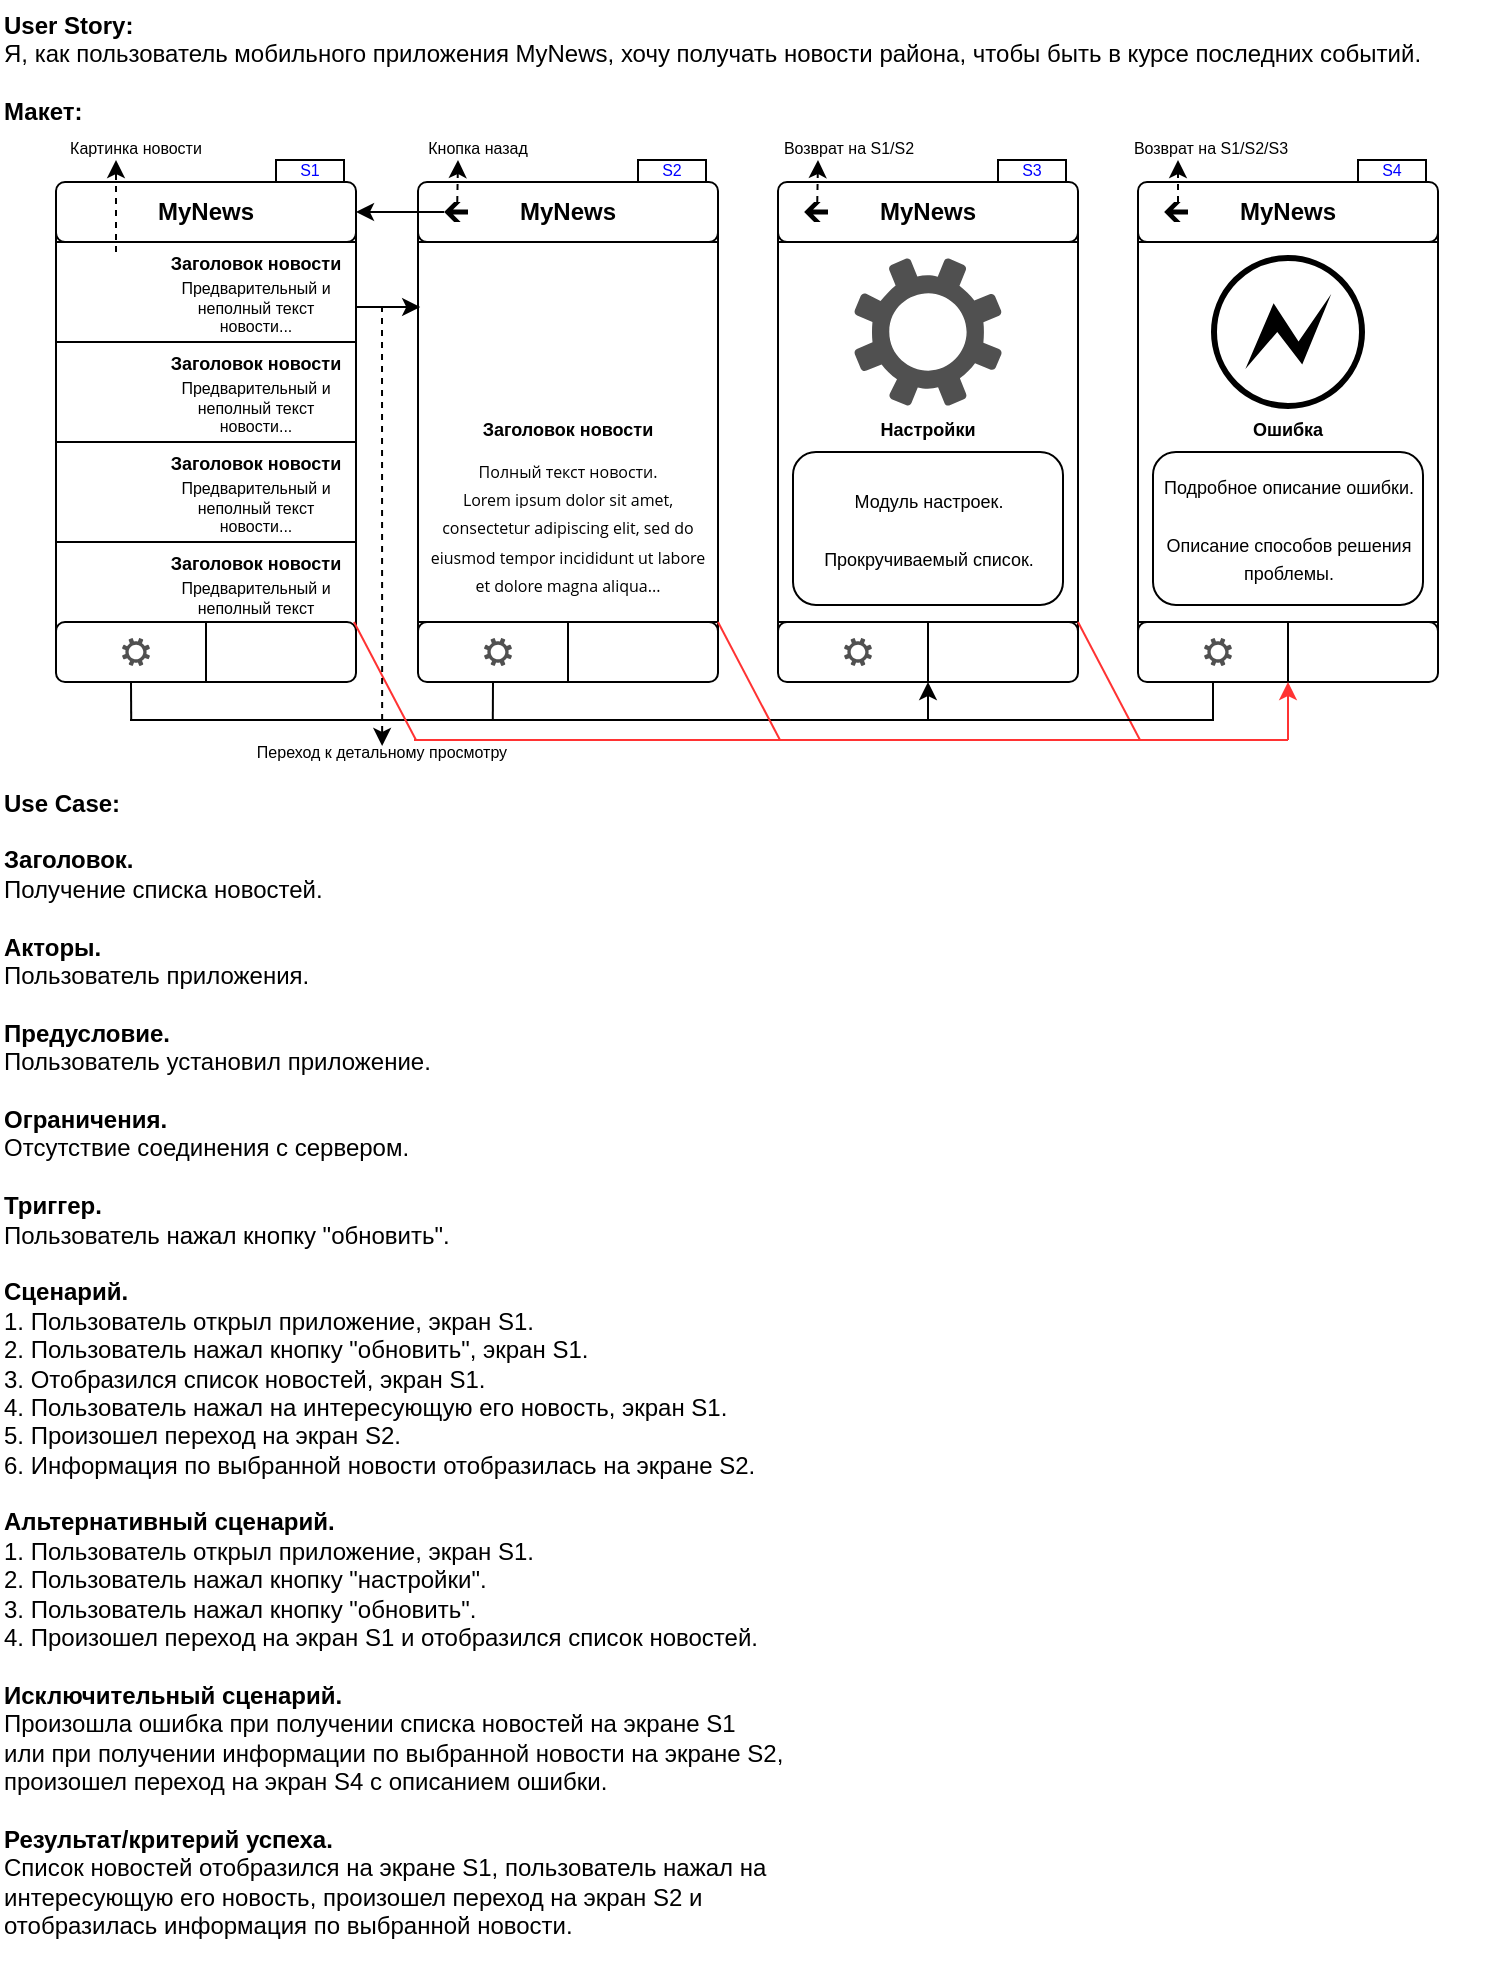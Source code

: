 <mxfile version="24.7.17">
  <diagram name="Page-1" id="MuUWmdwcFPw0k9Q0AN1H">
    <mxGraphModel dx="794" dy="574" grid="1" gridSize="10" guides="1" tooltips="1" connect="1" arrows="1" fold="1" page="1" pageScale="1" pageWidth="750" pageHeight="980" math="0" shadow="0">
      <root>
        <mxCell id="0" />
        <mxCell id="1" parent="0" />
        <mxCell id="mTX_5w2c5aDr90uXudNy-1" value="&lt;b&gt;User Story:&lt;/b&gt;&lt;div&gt;Я, как пользователь мобильного приложения MyNews, хочу получать новости района, чтобы быть в курсе последних событий.&lt;/div&gt;&lt;div&gt;&lt;br&gt;&lt;/div&gt;&lt;div&gt;&lt;b&gt;Макет:&lt;/b&gt;&lt;/div&gt;" style="text;html=1;align=left;verticalAlign=middle;whiteSpace=wrap;rounded=0;" parent="1" vertex="1">
          <mxGeometry width="750" height="67" as="geometry" />
        </mxCell>
        <mxCell id="mTX_5w2c5aDr90uXudNy-2" value="" style="rounded=1;whiteSpace=wrap;html=1;" parent="1" vertex="1">
          <mxGeometry x="28" y="91" width="150" height="250" as="geometry" />
        </mxCell>
        <mxCell id="mTX_5w2c5aDr90uXudNy-4" value="" style="rounded=1;whiteSpace=wrap;html=1;" parent="1" vertex="1">
          <mxGeometry x="28" y="91" width="150" height="30" as="geometry" />
        </mxCell>
        <mxCell id="mTX_5w2c5aDr90uXudNy-3" value="&lt;b&gt;MyNews&lt;/b&gt;" style="text;html=1;align=center;verticalAlign=middle;whiteSpace=wrap;rounded=0;" parent="1" vertex="1">
          <mxGeometry x="38" y="91" width="130" height="30" as="geometry" />
        </mxCell>
        <mxCell id="mTX_5w2c5aDr90uXudNy-8" value="" style="rounded=0;whiteSpace=wrap;html=1;" parent="1" vertex="1">
          <mxGeometry x="28" y="121" width="150" height="190" as="geometry" />
        </mxCell>
        <mxCell id="mTX_5w2c5aDr90uXudNy-9" value="" style="rounded=0;whiteSpace=wrap;html=1;" parent="1" vertex="1">
          <mxGeometry x="28" y="121" width="150" height="50" as="geometry" />
        </mxCell>
        <mxCell id="mTX_5w2c5aDr90uXudNy-11" value="" style="shape=image;html=1;verticalAlign=top;verticalLabelPosition=bottom;labelBackgroundColor=#ffffff;imageAspect=0;aspect=fixed;image=https://cdn4.iconfinder.com/data/icons/essentials-71/24/006_-_Image-128.png" parent="1" vertex="1">
          <mxGeometry x="38" y="126" width="40" height="40" as="geometry" />
        </mxCell>
        <mxCell id="mTX_5w2c5aDr90uXudNy-15" style="rounded=0;orthogonalLoop=1;jettySize=auto;html=1;dashed=1;" parent="1" edge="1">
          <mxGeometry relative="1" as="geometry">
            <mxPoint x="58" y="80" as="targetPoint" />
            <mxPoint x="58" y="126" as="sourcePoint" />
          </mxGeometry>
        </mxCell>
        <mxCell id="mTX_5w2c5aDr90uXudNy-13" value="&lt;font style=&quot;font-size: 9px;&quot;&gt;&lt;b&gt;Заголовок новости&lt;/b&gt;&lt;/font&gt;" style="text;html=1;align=center;verticalAlign=middle;whiteSpace=wrap;rounded=0;" parent="1" vertex="1">
          <mxGeometry x="78" y="121" width="100" height="20" as="geometry" />
        </mxCell>
        <mxCell id="mTX_5w2c5aDr90uXudNy-14" value="Предварительный и неполный текст новости..." style="text;align=center;verticalAlign=middle;whiteSpace=wrap;rounded=0;fontSize=8;spacingLeft=5;spacingRight=5;" parent="1" vertex="1">
          <mxGeometry x="78" y="136" width="100" height="35" as="geometry" />
        </mxCell>
        <mxCell id="mTX_5w2c5aDr90uXudNy-16" value="Картинка новости" style="text;html=1;align=center;verticalAlign=middle;whiteSpace=wrap;rounded=0;fontSize=8;" parent="1" vertex="1">
          <mxGeometry x="28" y="69" width="80" height="10" as="geometry" />
        </mxCell>
        <mxCell id="mTX_5w2c5aDr90uXudNy-21" value="" style="rounded=0;whiteSpace=wrap;html=1;" parent="1" vertex="1">
          <mxGeometry x="28" y="171" width="150" height="50" as="geometry" />
        </mxCell>
        <mxCell id="mTX_5w2c5aDr90uXudNy-22" value="" style="shape=image;html=1;verticalAlign=top;verticalLabelPosition=bottom;labelBackgroundColor=#ffffff;imageAspect=0;aspect=fixed;image=https://cdn4.iconfinder.com/data/icons/essentials-71/24/006_-_Image-128.png" parent="1" vertex="1">
          <mxGeometry x="38" y="176" width="40" height="40" as="geometry" />
        </mxCell>
        <mxCell id="mTX_5w2c5aDr90uXudNy-23" value="&lt;font style=&quot;font-size: 9px;&quot;&gt;&lt;b&gt;Заголовок новости&lt;/b&gt;&lt;/font&gt;" style="text;html=1;align=center;verticalAlign=middle;whiteSpace=wrap;rounded=0;" parent="1" vertex="1">
          <mxGeometry x="78" y="171" width="100" height="20" as="geometry" />
        </mxCell>
        <mxCell id="mTX_5w2c5aDr90uXudNy-24" value="Предварительный и неполный текст новости..." style="text;align=center;verticalAlign=middle;whiteSpace=wrap;rounded=0;fontSize=8;spacingLeft=5;spacingRight=5;" parent="1" vertex="1">
          <mxGeometry x="78" y="186" width="100" height="35" as="geometry" />
        </mxCell>
        <mxCell id="mTX_5w2c5aDr90uXudNy-29" value="" style="rounded=0;whiteSpace=wrap;html=1;" parent="1" vertex="1">
          <mxGeometry x="28" y="221" width="150" height="50" as="geometry" />
        </mxCell>
        <mxCell id="mTX_5w2c5aDr90uXudNy-30" value="" style="shape=image;html=1;verticalAlign=top;verticalLabelPosition=bottom;labelBackgroundColor=#ffffff;imageAspect=0;aspect=fixed;image=https://cdn4.iconfinder.com/data/icons/essentials-71/24/006_-_Image-128.png" parent="1" vertex="1">
          <mxGeometry x="38" y="226" width="40" height="40" as="geometry" />
        </mxCell>
        <mxCell id="mTX_5w2c5aDr90uXudNy-31" value="&lt;font style=&quot;font-size: 9px;&quot;&gt;&lt;b&gt;Заголовок новости&lt;/b&gt;&lt;/font&gt;" style="text;html=1;align=center;verticalAlign=middle;whiteSpace=wrap;rounded=0;" parent="1" vertex="1">
          <mxGeometry x="78" y="221" width="100" height="20" as="geometry" />
        </mxCell>
        <mxCell id="mTX_5w2c5aDr90uXudNy-32" value="Предварительный и неполный текст новости..." style="text;align=center;verticalAlign=middle;whiteSpace=wrap;rounded=0;fontSize=8;spacingLeft=5;spacingRight=5;" parent="1" vertex="1">
          <mxGeometry x="78" y="236" width="100" height="35" as="geometry" />
        </mxCell>
        <mxCell id="mTX_5w2c5aDr90uXudNy-33" value="" style="rounded=0;whiteSpace=wrap;html=1;" parent="1" vertex="1">
          <mxGeometry x="28" y="271" width="150" height="50" as="geometry" />
        </mxCell>
        <mxCell id="mTX_5w2c5aDr90uXudNy-34" value="" style="shape=image;html=1;verticalAlign=top;verticalLabelPosition=bottom;labelBackgroundColor=#ffffff;imageAspect=0;aspect=fixed;image=https://cdn4.iconfinder.com/data/icons/essentials-71/24/006_-_Image-128.png" parent="1" vertex="1">
          <mxGeometry x="38" y="276" width="40" height="40" as="geometry" />
        </mxCell>
        <mxCell id="mTX_5w2c5aDr90uXudNy-35" value="&lt;font style=&quot;font-size: 9px;&quot;&gt;&lt;b&gt;Заголовок новости&lt;/b&gt;&lt;/font&gt;" style="text;html=1;align=center;verticalAlign=middle;whiteSpace=wrap;rounded=0;" parent="1" vertex="1">
          <mxGeometry x="78" y="271" width="100" height="20" as="geometry" />
        </mxCell>
        <mxCell id="mTX_5w2c5aDr90uXudNy-36" value="Предварительный и неполный текст новости..." style="text;align=center;verticalAlign=middle;whiteSpace=wrap;rounded=0;fontSize=8;spacingLeft=5;spacingRight=5;" parent="1" vertex="1">
          <mxGeometry x="78" y="286" width="100" height="35" as="geometry" />
        </mxCell>
        <mxCell id="mTX_5w2c5aDr90uXudNy-133" style="edgeStyle=orthogonalEdgeStyle;rounded=0;orthogonalLoop=1;jettySize=auto;html=1;exitX=0.25;exitY=1;exitDx=0;exitDy=0;endArrow=none;endFill=0;" parent="1" source="mTX_5w2c5aDr90uXudNy-6" edge="1">
          <mxGeometry relative="1" as="geometry">
            <mxPoint x="65.6" y="360" as="targetPoint" />
          </mxGeometry>
        </mxCell>
        <mxCell id="mTX_5w2c5aDr90uXudNy-6" value="" style="rounded=1;whiteSpace=wrap;html=1;" parent="1" vertex="1">
          <mxGeometry x="28" y="311" width="150" height="30" as="geometry" />
        </mxCell>
        <mxCell id="mTX_5w2c5aDr90uXudNy-40" value="" style="endArrow=none;html=1;rounded=0;exitX=0.5;exitY=1;exitDx=0;exitDy=0;entryX=0.5;entryY=0;entryDx=0;entryDy=0;" parent="1" source="mTX_5w2c5aDr90uXudNy-6" target="mTX_5w2c5aDr90uXudNy-6" edge="1">
          <mxGeometry width="50" height="50" relative="1" as="geometry">
            <mxPoint x="268" y="271" as="sourcePoint" />
            <mxPoint x="318" y="221" as="targetPoint" />
          </mxGeometry>
        </mxCell>
        <mxCell id="mTX_5w2c5aDr90uXudNy-42" value="" style="shape=image;html=1;verticalAlign=top;verticalLabelPosition=bottom;labelBackgroundColor=#ffffff;imageAspect=0;aspect=fixed;image=https://cdn1.iconfinder.com/data/icons/material-core/16/refresh-128.png" parent="1" vertex="1">
          <mxGeometry x="132" y="319" width="14" height="14" as="geometry" />
        </mxCell>
        <mxCell id="mTX_5w2c5aDr90uXudNy-43" value="" style="sketch=0;pointerEvents=1;shadow=0;dashed=0;html=1;strokeColor=none;fillColor=#505050;labelPosition=center;verticalLabelPosition=bottom;verticalAlign=top;outlineConnect=0;align=center;shape=mxgraph.office.concepts.settings;" parent="1" vertex="1">
          <mxGeometry x="61" y="319" width="14" height="14" as="geometry" />
        </mxCell>
        <mxCell id="mTX_5w2c5aDr90uXudNy-45" value="" style="rounded=0;whiteSpace=wrap;html=1;" parent="1" vertex="1">
          <mxGeometry x="138" y="80" width="34" height="11" as="geometry" />
        </mxCell>
        <mxCell id="mTX_5w2c5aDr90uXudNy-48" value="&lt;font color=&quot;#0000ff&quot; style=&quot;font-size: 8px;&quot;&gt;S1&lt;/font&gt;" style="text;html=1;align=center;verticalAlign=middle;whiteSpace=wrap;rounded=0;" parent="1" vertex="1">
          <mxGeometry x="144" y="79" width="22" height="10.25" as="geometry" />
        </mxCell>
        <mxCell id="mTX_5w2c5aDr90uXudNy-49" value="" style="rounded=1;whiteSpace=wrap;html=1;" parent="1" vertex="1">
          <mxGeometry x="209" y="91" width="150" height="250" as="geometry" />
        </mxCell>
        <mxCell id="mTX_5w2c5aDr90uXudNy-50" value="" style="rounded=1;whiteSpace=wrap;html=1;" parent="1" vertex="1">
          <mxGeometry x="209" y="91" width="150" height="30" as="geometry" />
        </mxCell>
        <mxCell id="mTX_5w2c5aDr90uXudNy-82" style="edgeStyle=orthogonalEdgeStyle;rounded=0;orthogonalLoop=1;jettySize=auto;html=1;exitX=0;exitY=0.5;exitDx=0;exitDy=0;exitPerimeter=0;" parent="1" source="mTX_5w2c5aDr90uXudNy-78" edge="1">
          <mxGeometry relative="1" as="geometry">
            <mxPoint x="178" y="106" as="targetPoint" />
            <mxPoint x="248" y="106" as="sourcePoint" />
          </mxGeometry>
        </mxCell>
        <mxCell id="mTX_5w2c5aDr90uXudNy-51" value="&lt;b&gt;MyNews&lt;/b&gt;" style="text;html=1;align=center;verticalAlign=middle;whiteSpace=wrap;rounded=0;" parent="1" vertex="1">
          <mxGeometry x="219" y="91" width="130" height="30" as="geometry" />
        </mxCell>
        <mxCell id="mTX_5w2c5aDr90uXudNy-52" value="" style="rounded=0;whiteSpace=wrap;html=1;" parent="1" vertex="1">
          <mxGeometry x="209" y="121" width="150" height="190" as="geometry" />
        </mxCell>
        <mxCell id="mTX_5w2c5aDr90uXudNy-54" value="" style="shape=image;html=1;verticalAlign=top;verticalLabelPosition=bottom;labelBackgroundColor=#ffffff;imageAspect=0;aspect=fixed;image=https://cdn4.iconfinder.com/data/icons/essentials-71/24/006_-_Image-128.png" parent="1" vertex="1">
          <mxGeometry x="247" y="129" width="74" height="74" as="geometry" />
        </mxCell>
        <mxCell id="mTX_5w2c5aDr90uXudNy-56" value="&lt;font style=&quot;font-size: 9px;&quot;&gt;&lt;b&gt;Заголовок новости&lt;/b&gt;&lt;/font&gt;" style="text;html=1;align=center;verticalAlign=middle;whiteSpace=wrap;rounded=0;" parent="1" vertex="1">
          <mxGeometry x="234" y="204" width="100" height="20" as="geometry" />
        </mxCell>
        <mxCell id="mTX_5w2c5aDr90uXudNy-132" style="edgeStyle=orthogonalEdgeStyle;rounded=0;orthogonalLoop=1;jettySize=auto;html=1;exitX=0.25;exitY=1;exitDx=0;exitDy=0;endArrow=none;endFill=0;" parent="1" source="mTX_5w2c5aDr90uXudNy-71" edge="1">
          <mxGeometry relative="1" as="geometry">
            <mxPoint x="246.4" y="360" as="targetPoint" />
          </mxGeometry>
        </mxCell>
        <mxCell id="mTX_5w2c5aDr90uXudNy-71" value="" style="rounded=1;whiteSpace=wrap;html=1;" parent="1" vertex="1">
          <mxGeometry x="209" y="311" width="150" height="30" as="geometry" />
        </mxCell>
        <mxCell id="mTX_5w2c5aDr90uXudNy-72" value="" style="endArrow=none;html=1;rounded=0;exitX=0.5;exitY=1;exitDx=0;exitDy=0;entryX=0.5;entryY=0;entryDx=0;entryDy=0;" parent="1" source="mTX_5w2c5aDr90uXudNy-71" target="mTX_5w2c5aDr90uXudNy-71" edge="1">
          <mxGeometry width="50" height="50" relative="1" as="geometry">
            <mxPoint x="449" y="271" as="sourcePoint" />
            <mxPoint x="499" y="221" as="targetPoint" />
          </mxGeometry>
        </mxCell>
        <mxCell id="mTX_5w2c5aDr90uXudNy-73" value="" style="shape=image;html=1;verticalAlign=top;verticalLabelPosition=bottom;labelBackgroundColor=#ffffff;imageAspect=0;aspect=fixed;image=https://cdn1.iconfinder.com/data/icons/material-core/16/refresh-128.png" parent="1" vertex="1">
          <mxGeometry x="313" y="319" width="14" height="14" as="geometry" />
        </mxCell>
        <mxCell id="mTX_5w2c5aDr90uXudNy-74" value="" style="sketch=0;pointerEvents=1;shadow=0;dashed=0;html=1;strokeColor=none;fillColor=#505050;labelPosition=center;verticalLabelPosition=bottom;verticalAlign=top;outlineConnect=0;align=center;shape=mxgraph.office.concepts.settings;" parent="1" vertex="1">
          <mxGeometry x="242" y="319" width="14" height="14" as="geometry" />
        </mxCell>
        <mxCell id="mTX_5w2c5aDr90uXudNy-75" value="" style="rounded=0;whiteSpace=wrap;html=1;" parent="1" vertex="1">
          <mxGeometry x="319" y="80" width="34" height="11" as="geometry" />
        </mxCell>
        <mxCell id="mTX_5w2c5aDr90uXudNy-76" value="&lt;font color=&quot;#0000ff&quot; style=&quot;font-size: 8px;&quot;&gt;S2&lt;/font&gt;" style="text;html=1;align=center;verticalAlign=middle;whiteSpace=wrap;rounded=0;" parent="1" vertex="1">
          <mxGeometry x="325" y="79" width="22" height="10.25" as="geometry" />
        </mxCell>
        <mxCell id="mTX_5w2c5aDr90uXudNy-77" value="&lt;div style=&quot;&quot;&gt;&lt;font face=&quot;Open Sans, Arial, sans-serif&quot;&gt;&lt;span style=&quot;font-size: 8px; background-color: rgb(255, 255, 255);&quot;&gt;Полный текст новости.&lt;/span&gt;&lt;/font&gt;&lt;/div&gt;&lt;span style=&quot;font-family: &amp;quot;Open Sans&amp;quot;, Arial, sans-serif; text-align: justify; background-color: rgb(255, 255, 255);&quot;&gt;&lt;font style=&quot;font-size: 8px;&quot;&gt;Lorem ipsum dolor sit amet, consectetur adipiscing elit, sed do eiusmod tempor incididunt ut labore et dolore magna aliqua...&lt;/font&gt;&lt;/span&gt;" style="text;html=1;align=center;verticalAlign=middle;whiteSpace=wrap;rounded=0;" parent="1" vertex="1">
          <mxGeometry x="214" y="226" width="140" height="74" as="geometry" />
        </mxCell>
        <mxCell id="mTX_5w2c5aDr90uXudNy-78" value="" style="shape=mxgraph.signs.travel.arrow_west;html=1;pointerEvents=1;fillColor=#000000;strokeColor=none;verticalLabelPosition=bottom;verticalAlign=top;align=center;" parent="1" vertex="1">
          <mxGeometry x="222.07" y="101" width="11.93" height="10" as="geometry" />
        </mxCell>
        <mxCell id="mTX_5w2c5aDr90uXudNy-79" style="rounded=0;orthogonalLoop=1;jettySize=auto;html=1;dashed=1;exitX=0.55;exitY=0;exitDx=0;exitDy=0;exitPerimeter=0;" parent="1" source="mTX_5w2c5aDr90uXudNy-78" edge="1">
          <mxGeometry relative="1" as="geometry">
            <mxPoint x="229" y="80" as="targetPoint" />
            <mxPoint x="227.9" y="91" as="sourcePoint" />
          </mxGeometry>
        </mxCell>
        <mxCell id="mTX_5w2c5aDr90uXudNy-80" value="Кнопка назад" style="text;html=1;align=center;verticalAlign=middle;whiteSpace=wrap;rounded=0;fontSize=8;" parent="1" vertex="1">
          <mxGeometry x="199" y="69" width="80" height="10" as="geometry" />
        </mxCell>
        <mxCell id="mTX_5w2c5aDr90uXudNy-84" value="" style="rounded=1;whiteSpace=wrap;html=1;" parent="1" vertex="1">
          <mxGeometry x="389" y="91" width="150" height="250" as="geometry" />
        </mxCell>
        <mxCell id="mTX_5w2c5aDr90uXudNy-85" value="" style="rounded=1;whiteSpace=wrap;html=1;" parent="1" vertex="1">
          <mxGeometry x="389" y="91" width="150" height="30" as="geometry" />
        </mxCell>
        <mxCell id="mTX_5w2c5aDr90uXudNy-86" value="&lt;b&gt;MyNews&lt;/b&gt;" style="text;html=1;align=center;verticalAlign=middle;whiteSpace=wrap;rounded=0;" parent="1" vertex="1">
          <mxGeometry x="399" y="91" width="130" height="30" as="geometry" />
        </mxCell>
        <mxCell id="mTX_5w2c5aDr90uXudNy-87" value="" style="rounded=0;whiteSpace=wrap;html=1;" parent="1" vertex="1">
          <mxGeometry x="389" y="121" width="150" height="190" as="geometry" />
        </mxCell>
        <mxCell id="mTX_5w2c5aDr90uXudNy-89" value="&lt;font style=&quot;font-size: 9px;&quot;&gt;&lt;b&gt;Настройки&lt;/b&gt;&lt;/font&gt;" style="text;html=1;align=center;verticalAlign=middle;whiteSpace=wrap;rounded=0;" parent="1" vertex="1">
          <mxGeometry x="414" y="204" width="100" height="20" as="geometry" />
        </mxCell>
        <mxCell id="mTX_5w2c5aDr90uXudNy-141" style="rounded=0;orthogonalLoop=1;jettySize=auto;html=1;strokeColor=#FF3333;exitX=1;exitY=1;exitDx=0;exitDy=0;endArrow=none;endFill=0;" parent="1" source="mTX_5w2c5aDr90uXudNy-87" edge="1">
          <mxGeometry relative="1" as="geometry">
            <mxPoint x="570" y="370" as="targetPoint" />
            <mxPoint x="540" y="300" as="sourcePoint" />
          </mxGeometry>
        </mxCell>
        <mxCell id="mTX_5w2c5aDr90uXudNy-90" value="" style="rounded=1;whiteSpace=wrap;html=1;" parent="1" vertex="1">
          <mxGeometry x="389" y="311" width="150" height="30" as="geometry" />
        </mxCell>
        <mxCell id="mTX_5w2c5aDr90uXudNy-91" value="" style="endArrow=none;html=1;rounded=0;exitX=0.5;exitY=1;exitDx=0;exitDy=0;entryX=0.5;entryY=0;entryDx=0;entryDy=0;" parent="1" source="mTX_5w2c5aDr90uXudNy-90" target="mTX_5w2c5aDr90uXudNy-90" edge="1">
          <mxGeometry width="50" height="50" relative="1" as="geometry">
            <mxPoint x="629" y="271" as="sourcePoint" />
            <mxPoint x="679" y="221" as="targetPoint" />
          </mxGeometry>
        </mxCell>
        <mxCell id="mTX_5w2c5aDr90uXudNy-92" value="" style="shape=image;html=1;verticalAlign=top;verticalLabelPosition=bottom;labelBackgroundColor=#ffffff;imageAspect=0;aspect=fixed;image=https://cdn1.iconfinder.com/data/icons/material-core/16/refresh-128.png" parent="1" vertex="1">
          <mxGeometry x="493" y="319" width="14" height="14" as="geometry" />
        </mxCell>
        <mxCell id="mTX_5w2c5aDr90uXudNy-93" value="" style="sketch=0;pointerEvents=1;shadow=0;dashed=0;html=1;strokeColor=none;fillColor=#505050;labelPosition=center;verticalLabelPosition=bottom;verticalAlign=top;outlineConnect=0;align=center;shape=mxgraph.office.concepts.settings;" parent="1" vertex="1">
          <mxGeometry x="422" y="319" width="14" height="14" as="geometry" />
        </mxCell>
        <mxCell id="mTX_5w2c5aDr90uXudNy-94" value="" style="rounded=0;whiteSpace=wrap;html=1;" parent="1" vertex="1">
          <mxGeometry x="499" y="80" width="34" height="11" as="geometry" />
        </mxCell>
        <mxCell id="mTX_5w2c5aDr90uXudNy-95" value="&lt;font color=&quot;#0000ff&quot; style=&quot;font-size: 8px;&quot;&gt;S3&lt;/font&gt;" style="text;html=1;align=center;verticalAlign=middle;whiteSpace=wrap;rounded=0;" parent="1" vertex="1">
          <mxGeometry x="505" y="79" width="22" height="10.25" as="geometry" />
        </mxCell>
        <mxCell id="mTX_5w2c5aDr90uXudNy-97" value="" style="shape=mxgraph.signs.travel.arrow_west;html=1;pointerEvents=1;fillColor=#000000;strokeColor=none;verticalLabelPosition=bottom;verticalAlign=top;align=center;" parent="1" vertex="1">
          <mxGeometry x="402.07" y="101" width="11.93" height="10" as="geometry" />
        </mxCell>
        <mxCell id="mTX_5w2c5aDr90uXudNy-98" style="rounded=0;orthogonalLoop=1;jettySize=auto;html=1;dashed=1;exitX=0.55;exitY=0;exitDx=0;exitDy=0;exitPerimeter=0;" parent="1" source="mTX_5w2c5aDr90uXudNy-97" edge="1">
          <mxGeometry relative="1" as="geometry">
            <mxPoint x="409" y="80" as="targetPoint" />
            <mxPoint x="407.9" y="91" as="sourcePoint" />
          </mxGeometry>
        </mxCell>
        <mxCell id="mTX_5w2c5aDr90uXudNy-99" value="Возврат на S1/S2" style="text;html=1;align=center;verticalAlign=middle;whiteSpace=wrap;rounded=0;fontSize=8;" parent="1" vertex="1">
          <mxGeometry x="379" y="69" width="91" height="10" as="geometry" />
        </mxCell>
        <mxCell id="mTX_5w2c5aDr90uXudNy-100" value="" style="sketch=0;pointerEvents=1;shadow=0;dashed=0;html=1;strokeColor=none;fillColor=#505050;labelPosition=center;verticalLabelPosition=bottom;verticalAlign=top;outlineConnect=0;align=center;shape=mxgraph.office.concepts.settings;" parent="1" vertex="1">
          <mxGeometry x="427" y="129" width="74" height="74" as="geometry" />
        </mxCell>
        <mxCell id="mTX_5w2c5aDr90uXudNy-101" value="&lt;font style=&quot;font-size: 9px;&quot;&gt;Модуль настроек.&lt;/font&gt;&lt;div&gt;&lt;font style=&quot;font-size: 9px;&quot;&gt;&lt;br&gt;&lt;/font&gt;&lt;/div&gt;&lt;div&gt;&lt;span style=&quot;font-size: 9px;&quot;&gt;Прокручиваемый список.&lt;/span&gt;&lt;/div&gt;" style="rounded=1;whiteSpace=wrap;html=1;" parent="1" vertex="1">
          <mxGeometry x="396.5" y="226" width="135" height="76.5" as="geometry" />
        </mxCell>
        <mxCell id="mTX_5w2c5aDr90uXudNy-102" value="" style="rounded=1;whiteSpace=wrap;html=1;" parent="1" vertex="1">
          <mxGeometry x="569" y="91" width="150" height="250" as="geometry" />
        </mxCell>
        <mxCell id="mTX_5w2c5aDr90uXudNy-103" value="" style="rounded=1;whiteSpace=wrap;html=1;" parent="1" vertex="1">
          <mxGeometry x="569" y="91" width="150" height="30" as="geometry" />
        </mxCell>
        <mxCell id="mTX_5w2c5aDr90uXudNy-104" value="&lt;b&gt;MyNews&lt;/b&gt;" style="text;html=1;align=center;verticalAlign=middle;whiteSpace=wrap;rounded=0;" parent="1" vertex="1">
          <mxGeometry x="579" y="91" width="130" height="30" as="geometry" />
        </mxCell>
        <mxCell id="mTX_5w2c5aDr90uXudNy-105" value="" style="rounded=0;whiteSpace=wrap;html=1;" parent="1" vertex="1">
          <mxGeometry x="569" y="121" width="150" height="190" as="geometry" />
        </mxCell>
        <mxCell id="mTX_5w2c5aDr90uXudNy-106" value="&lt;span style=&quot;font-size: 9px;&quot;&gt;&lt;b&gt;Ошибка&lt;/b&gt;&lt;/span&gt;" style="text;html=1;align=center;verticalAlign=middle;whiteSpace=wrap;rounded=0;" parent="1" vertex="1">
          <mxGeometry x="594" y="204" width="100" height="20" as="geometry" />
        </mxCell>
        <mxCell id="mTX_5w2c5aDr90uXudNy-135" style="edgeStyle=orthogonalEdgeStyle;rounded=0;orthogonalLoop=1;jettySize=auto;html=1;exitX=0.25;exitY=1;exitDx=0;exitDy=0;endArrow=none;endFill=0;" parent="1" source="mTX_5w2c5aDr90uXudNy-107" edge="1">
          <mxGeometry relative="1" as="geometry">
            <mxPoint x="606.5" y="360" as="targetPoint" />
          </mxGeometry>
        </mxCell>
        <mxCell id="mTX_5w2c5aDr90uXudNy-107" value="" style="rounded=1;whiteSpace=wrap;html=1;" parent="1" vertex="1">
          <mxGeometry x="569" y="311" width="150" height="30" as="geometry" />
        </mxCell>
        <mxCell id="mTX_5w2c5aDr90uXudNy-108" value="" style="endArrow=none;html=1;rounded=0;exitX=0.5;exitY=1;exitDx=0;exitDy=0;entryX=0.5;entryY=0;entryDx=0;entryDy=0;" parent="1" source="mTX_5w2c5aDr90uXudNy-107" target="mTX_5w2c5aDr90uXudNy-107" edge="1">
          <mxGeometry width="50" height="50" relative="1" as="geometry">
            <mxPoint x="809" y="271" as="sourcePoint" />
            <mxPoint x="859" y="221" as="targetPoint" />
          </mxGeometry>
        </mxCell>
        <mxCell id="mTX_5w2c5aDr90uXudNy-109" value="" style="shape=image;html=1;verticalAlign=top;verticalLabelPosition=bottom;labelBackgroundColor=#ffffff;imageAspect=0;aspect=fixed;image=https://cdn1.iconfinder.com/data/icons/material-core/16/refresh-128.png" parent="1" vertex="1">
          <mxGeometry x="673" y="319" width="14" height="14" as="geometry" />
        </mxCell>
        <mxCell id="mTX_5w2c5aDr90uXudNy-110" value="" style="sketch=0;pointerEvents=1;shadow=0;dashed=0;html=1;strokeColor=none;fillColor=#505050;labelPosition=center;verticalLabelPosition=bottom;verticalAlign=top;outlineConnect=0;align=center;shape=mxgraph.office.concepts.settings;" parent="1" vertex="1">
          <mxGeometry x="602" y="319" width="14" height="14" as="geometry" />
        </mxCell>
        <mxCell id="mTX_5w2c5aDr90uXudNy-111" value="" style="rounded=0;whiteSpace=wrap;html=1;" parent="1" vertex="1">
          <mxGeometry x="679" y="80" width="34" height="11" as="geometry" />
        </mxCell>
        <mxCell id="mTX_5w2c5aDr90uXudNy-112" value="&lt;font color=&quot;#0000ff&quot; style=&quot;font-size: 8px;&quot;&gt;S4&lt;/font&gt;" style="text;html=1;align=center;verticalAlign=middle;whiteSpace=wrap;rounded=0;" parent="1" vertex="1">
          <mxGeometry x="685" y="79" width="22" height="10.25" as="geometry" />
        </mxCell>
        <mxCell id="mTX_5w2c5aDr90uXudNy-113" value="" style="shape=mxgraph.signs.travel.arrow_west;html=1;pointerEvents=1;fillColor=#000000;strokeColor=none;verticalLabelPosition=bottom;verticalAlign=top;align=center;" parent="1" vertex="1">
          <mxGeometry x="582.07" y="101" width="11.93" height="10" as="geometry" />
        </mxCell>
        <mxCell id="mTX_5w2c5aDr90uXudNy-117" value="&lt;span style=&quot;font-size: 9px;&quot;&gt;Подробное описание ошибки.&lt;/span&gt;&lt;br&gt;&lt;div&gt;&lt;font style=&quot;font-size: 9px;&quot;&gt;&lt;br&gt;&lt;/font&gt;&lt;/div&gt;&lt;div&gt;&lt;span style=&quot;font-size: 9px;&quot;&gt;Описание способов решения проблемы.&lt;/span&gt;&lt;/div&gt;" style="rounded=1;whiteSpace=wrap;html=1;" parent="1" vertex="1">
          <mxGeometry x="576.5" y="226" width="135" height="76.5" as="geometry" />
        </mxCell>
        <mxCell id="mTX_5w2c5aDr90uXudNy-119" value="" style="points=[[0.145,0.145,0],[0.5,0,0],[0.855,0.145,0],[1,0.5,0],[0.855,0.855,0],[0.5,1,0],[0.145,0.855,0],[0,0.5,0]];shape=mxgraph.bpmn.event;html=1;verticalLabelPosition=bottom;labelBackgroundColor=#ffffff;verticalAlign=top;align=center;perimeter=ellipsePerimeter;outlineConnect=0;aspect=fixed;outline=end;symbol=error;" parent="1" vertex="1">
          <mxGeometry x="607" y="129" width="74" height="74" as="geometry" />
        </mxCell>
        <mxCell id="mTX_5w2c5aDr90uXudNy-120" style="rounded=0;orthogonalLoop=1;jettySize=auto;html=1;dashed=1;exitX=0.55;exitY=0;exitDx=0;exitDy=0;exitPerimeter=0;" parent="1" edge="1">
          <mxGeometry relative="1" as="geometry">
            <mxPoint x="589" y="80" as="targetPoint" />
            <mxPoint x="589" y="101" as="sourcePoint" />
          </mxGeometry>
        </mxCell>
        <mxCell id="mTX_5w2c5aDr90uXudNy-121" value="Возврат на S1/S2/S3" style="text;html=1;align=center;verticalAlign=middle;whiteSpace=wrap;rounded=0;fontSize=8;" parent="1" vertex="1">
          <mxGeometry x="560" y="69" width="91" height="10" as="geometry" />
        </mxCell>
        <mxCell id="mTX_5w2c5aDr90uXudNy-129" value="" style="endArrow=classic;html=1;rounded=0;" parent="1" edge="1">
          <mxGeometry width="50" height="50" relative="1" as="geometry">
            <mxPoint x="464" y="360" as="sourcePoint" />
            <mxPoint x="464" y="341" as="targetPoint" />
          </mxGeometry>
        </mxCell>
        <mxCell id="mTX_5w2c5aDr90uXudNy-136" value="" style="endArrow=none;html=1;rounded=0;" parent="1" edge="1">
          <mxGeometry width="50" height="50" relative="1" as="geometry">
            <mxPoint x="70" y="360" as="sourcePoint" />
            <mxPoint x="607" y="360" as="targetPoint" />
          </mxGeometry>
        </mxCell>
        <mxCell id="mTX_5w2c5aDr90uXudNy-137" value="" style="endArrow=none;html=1;rounded=0;" parent="1" edge="1">
          <mxGeometry width="50" height="50" relative="1" as="geometry">
            <mxPoint x="65" y="360" as="sourcePoint" />
            <mxPoint x="75" y="360" as="targetPoint" />
            <Array as="points">
              <mxPoint x="65" y="360" />
            </Array>
          </mxGeometry>
        </mxCell>
        <mxCell id="mTX_5w2c5aDr90uXudNy-139" value="" style="endArrow=classic;html=1;rounded=0;entryX=0.5;entryY=1;entryDx=0;entryDy=0;strokeColor=#FF3333;" parent="1" target="mTX_5w2c5aDr90uXudNy-107" edge="1">
          <mxGeometry width="50" height="50" relative="1" as="geometry">
            <mxPoint x="644" y="370" as="sourcePoint" />
            <mxPoint x="644" y="360" as="targetPoint" />
          </mxGeometry>
        </mxCell>
        <mxCell id="mTX_5w2c5aDr90uXudNy-140" value="" style="endArrow=none;html=1;rounded=0;strokeColor=#FF3333;" parent="1" edge="1">
          <mxGeometry width="50" height="50" relative="1" as="geometry">
            <mxPoint x="207" y="370" as="sourcePoint" />
            <mxPoint x="644" y="370" as="targetPoint" />
          </mxGeometry>
        </mxCell>
        <mxCell id="mTX_5w2c5aDr90uXudNy-142" style="rounded=0;orthogonalLoop=1;jettySize=auto;html=1;strokeColor=#FF3333;exitX=1;exitY=1;exitDx=0;exitDy=0;endArrow=none;endFill=0;" parent="1" edge="1">
          <mxGeometry relative="1" as="geometry">
            <mxPoint x="390" y="370" as="targetPoint" />
            <mxPoint x="359" y="311" as="sourcePoint" />
          </mxGeometry>
        </mxCell>
        <mxCell id="mTX_5w2c5aDr90uXudNy-143" style="rounded=0;orthogonalLoop=1;jettySize=auto;html=1;strokeColor=#FF3333;exitX=1;exitY=1;exitDx=0;exitDy=0;endArrow=none;endFill=0;" parent="1" edge="1">
          <mxGeometry relative="1" as="geometry">
            <mxPoint x="208" y="370" as="targetPoint" />
            <mxPoint x="177" y="311" as="sourcePoint" />
          </mxGeometry>
        </mxCell>
        <mxCell id="mTX_5w2c5aDr90uXudNy-145" style="edgeStyle=orthogonalEdgeStyle;rounded=0;orthogonalLoop=1;jettySize=auto;html=1;exitX=1;exitY=0.5;exitDx=0;exitDy=0;entryX=0.007;entryY=0.17;entryDx=0;entryDy=0;entryPerimeter=0;" parent="1" source="mTX_5w2c5aDr90uXudNy-14" target="mTX_5w2c5aDr90uXudNy-52" edge="1">
          <mxGeometry relative="1" as="geometry" />
        </mxCell>
        <mxCell id="mTX_5w2c5aDr90uXudNy-146" style="rounded=0;orthogonalLoop=1;jettySize=auto;html=1;dashed=1;" parent="1" edge="1">
          <mxGeometry relative="1" as="geometry">
            <mxPoint x="191.07" y="373" as="targetPoint" />
            <mxPoint x="191" y="153" as="sourcePoint" />
          </mxGeometry>
        </mxCell>
        <mxCell id="mTX_5w2c5aDr90uXudNy-147" value="Переход к детальному просмотру" style="text;html=1;align=center;verticalAlign=middle;whiteSpace=wrap;rounded=0;fontSize=8;" parent="1" vertex="1">
          <mxGeometry x="116" y="371" width="150" height="10" as="geometry" />
        </mxCell>
        <mxCell id="TogObqHQ9UloVseS5lWO-1" value="&lt;b&gt;Use Case:&lt;/b&gt;&lt;div&gt;&lt;br&gt;&lt;/div&gt;&lt;div&gt;&lt;b&gt;Заголовок.&lt;/b&gt;&lt;/div&gt;&lt;div&gt;Получение списка новостей.&lt;/div&gt;&lt;div&gt;&lt;b&gt;&lt;br class=&quot;Apple-interchange-newline&quot;&gt;Акторы.&lt;/b&gt;&lt;/div&gt;&lt;div&gt;Пользователь приложения.&lt;/div&gt;&lt;div&gt;&lt;b&gt;&lt;br class=&quot;Apple-interchange-newline&quot;&gt;Предусловие.&lt;/b&gt;&lt;/div&gt;&lt;div&gt;Пользователь установил приложение.&lt;/div&gt;&lt;div&gt;&lt;b&gt;&lt;br class=&quot;Apple-interchange-newline&quot;&gt;Ограничения.&lt;/b&gt;&lt;/div&gt;&lt;div&gt;Отсутствие соединения с сервером.&lt;/div&gt;&lt;div&gt;&lt;b&gt;&lt;br class=&quot;Apple-interchange-newline&quot;&gt;Триггер.&lt;/b&gt;&lt;/div&gt;&lt;div&gt;Пользователь нажал кнопку &quot;обновить&quot;.&lt;/div&gt;&lt;div&gt;&lt;b&gt;&lt;br class=&quot;Apple-interchange-newline&quot;&gt;Сценарий.&lt;/b&gt;&lt;/div&gt;&lt;div&gt;1. Пользователь открыл приложение, экран S1.&lt;/div&gt;&lt;div&gt;2. Пользователь нажал кнопку &quot;обновить&quot;, экран S1.&lt;/div&gt;&lt;div&gt;3. Отобразился список новостей, экран S1.&lt;/div&gt;&lt;div&gt;4. Пользователь нажал на интересующую его новость, экран S1.&lt;/div&gt;&lt;div&gt;5. Произошел переход на экран S2.&lt;/div&gt;&lt;div&gt;6. Информация по выбранной новости отобразилась на экране S2.&lt;/div&gt;&lt;div&gt;&lt;b&gt;&lt;br&gt;&lt;/b&gt;&lt;/div&gt;&lt;div&gt;&lt;div&gt;&lt;b&gt;Альтернативный сценарий.&lt;/b&gt;&lt;/div&gt;&lt;div&gt;1. Пользователь открыл приложение, экран S1.&lt;br&gt;&lt;/div&gt;&lt;/div&gt;&lt;div&gt;2. Пользователь нажал кнопку &quot;настройки&quot;.&lt;/div&gt;&lt;div&gt;3. Пользователь&amp;nbsp;&lt;span style=&quot;background-color: initial;&quot;&gt;нажал кнопку &quot;обновить&quot;.&lt;/span&gt;&lt;/div&gt;&lt;div&gt;4. Произошел переход на экран S1 и отобразился список новостей.&lt;span style=&quot;background-color: initial;&quot;&gt;&lt;br&gt;&lt;/span&gt;&lt;/div&gt;&lt;div&gt;&lt;b&gt;&lt;br class=&quot;Apple-interchange-newline&quot;&gt;Исключительный сценарий.&lt;/b&gt;&lt;/div&gt;&lt;div&gt;Произошла ошибка при получении списка новостей на экране S1&lt;/div&gt;&lt;div&gt;или при получении информации по выбранной новости на экране S2,&lt;/div&gt;&lt;div&gt;произошел переход на экран S4 с описанием ошибки.&lt;/div&gt;&lt;div&gt;&lt;div&gt;&lt;b&gt;&lt;br&gt;&lt;/b&gt;&lt;/div&gt;&lt;div&gt;&lt;b&gt;Результат/критерий успеха.&lt;/b&gt;&lt;/div&gt;&lt;div&gt;Список новостей отобразился на экране S1, пользователь нажал на&lt;/div&gt;&lt;div&gt;интересующую его новость, произошел переход на экран S2 и&lt;/div&gt;&lt;/div&gt;&lt;div&gt;отобразилась информация по выбранной новости.&lt;/div&gt;" style="text;html=1;align=left;verticalAlign=middle;whiteSpace=wrap;rounded=0;" parent="1" vertex="1">
          <mxGeometry y="384" width="750" height="596" as="geometry" />
        </mxCell>
      </root>
    </mxGraphModel>
  </diagram>
</mxfile>
